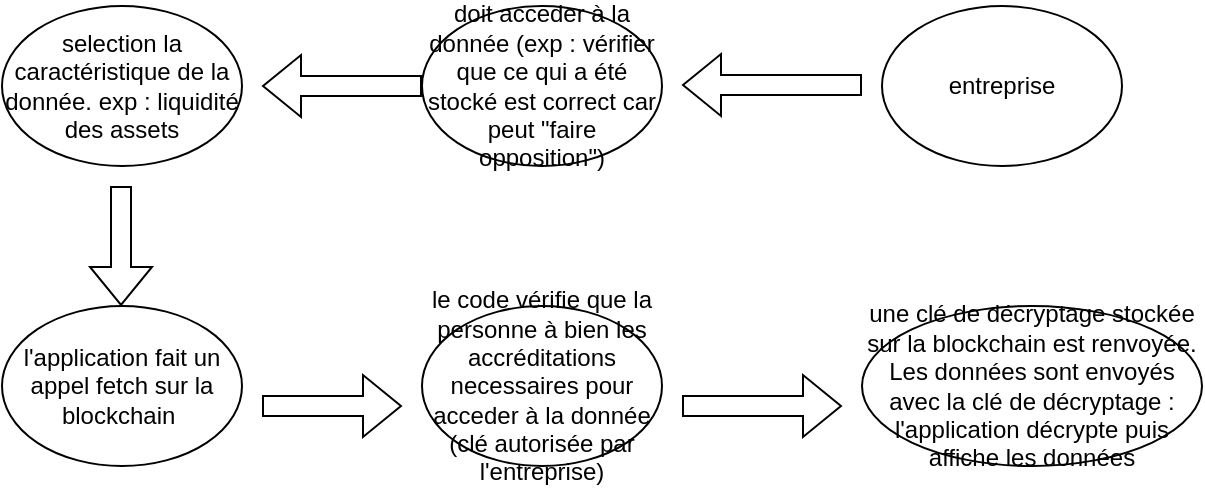 <mxfile version="27.0.5">
  <diagram name="Page-1" id="X9Ge4oZA_UkVIi6yfmRD">
    <mxGraphModel dx="786" dy="417" grid="1" gridSize="10" guides="1" tooltips="1" connect="1" arrows="1" fold="1" page="1" pageScale="1" pageWidth="827" pageHeight="1169" math="0" shadow="0">
      <root>
        <mxCell id="0" />
        <mxCell id="1" parent="0" />
        <mxCell id="aIzoLomIcetMJ4DEpjG2-3" value="doit acceder à la donnée (exp : vérifier que ce qui a été stocké est correct car peut &quot;faire opposition&quot;)" style="ellipse;whiteSpace=wrap;html=1;" vertex="1" parent="1">
          <mxGeometry x="320" y="30" width="120" height="80" as="geometry" />
        </mxCell>
        <mxCell id="aIzoLomIcetMJ4DEpjG2-4" value="entreprise" style="ellipse;whiteSpace=wrap;html=1;" vertex="1" parent="1">
          <mxGeometry x="550" y="30" width="120" height="80" as="geometry" />
        </mxCell>
        <mxCell id="aIzoLomIcetMJ4DEpjG2-5" value="" style="shape=flexArrow;endArrow=classic;html=1;rounded=0;" edge="1" parent="1">
          <mxGeometry width="50" height="50" relative="1" as="geometry">
            <mxPoint x="540" y="69.5" as="sourcePoint" />
            <mxPoint x="450" y="69.5" as="targetPoint" />
          </mxGeometry>
        </mxCell>
        <mxCell id="aIzoLomIcetMJ4DEpjG2-6" value="le code vérifie que la personne à bien les accréditations necessaires pour acceder à la donnée (clé autorisée par l&#39;entreprise)" style="ellipse;whiteSpace=wrap;html=1;" vertex="1" parent="1">
          <mxGeometry x="320" y="180" width="120" height="80" as="geometry" />
        </mxCell>
        <mxCell id="aIzoLomIcetMJ4DEpjG2-7" value="une clé de décryptage stockée sur la blockchain est renvoyée. Les données sont envoyés avec la clé de décryptage : l&#39;application décrypte puis affiche les données" style="ellipse;whiteSpace=wrap;html=1;" vertex="1" parent="1">
          <mxGeometry x="540" y="180" width="170" height="80" as="geometry" />
        </mxCell>
        <mxCell id="aIzoLomIcetMJ4DEpjG2-8" value="" style="shape=flexArrow;endArrow=classic;html=1;rounded=0;exitX=0;exitY=0.5;exitDx=0;exitDy=0;" edge="1" parent="1" source="aIzoLomIcetMJ4DEpjG2-3">
          <mxGeometry width="50" height="50" relative="1" as="geometry">
            <mxPoint x="200" y="90" as="sourcePoint" />
            <mxPoint x="240" y="70" as="targetPoint" />
          </mxGeometry>
        </mxCell>
        <mxCell id="aIzoLomIcetMJ4DEpjG2-9" value="selection la caractéristique de la donnée. exp : liquidité des assets" style="ellipse;whiteSpace=wrap;html=1;" vertex="1" parent="1">
          <mxGeometry x="110" y="30" width="120" height="80" as="geometry" />
        </mxCell>
        <mxCell id="aIzoLomIcetMJ4DEpjG2-10" value="" style="shape=flexArrow;endArrow=classic;html=1;rounded=0;" edge="1" parent="1">
          <mxGeometry width="50" height="50" relative="1" as="geometry">
            <mxPoint x="169.5" y="120" as="sourcePoint" />
            <mxPoint x="169.5" y="180" as="targetPoint" />
          </mxGeometry>
        </mxCell>
        <mxCell id="aIzoLomIcetMJ4DEpjG2-11" value="l&#39;application fait un appel fetch sur la blockchain&amp;nbsp;" style="ellipse;whiteSpace=wrap;html=1;" vertex="1" parent="1">
          <mxGeometry x="110" y="180" width="120" height="80" as="geometry" />
        </mxCell>
        <mxCell id="aIzoLomIcetMJ4DEpjG2-12" value="" style="shape=flexArrow;endArrow=classic;html=1;rounded=0;" edge="1" parent="1">
          <mxGeometry width="50" height="50" relative="1" as="geometry">
            <mxPoint x="240" y="230" as="sourcePoint" />
            <mxPoint x="310" y="230" as="targetPoint" />
          </mxGeometry>
        </mxCell>
        <mxCell id="aIzoLomIcetMJ4DEpjG2-14" value="" style="shape=flexArrow;endArrow=classic;html=1;rounded=0;" edge="1" parent="1">
          <mxGeometry width="50" height="50" relative="1" as="geometry">
            <mxPoint x="450" y="230" as="sourcePoint" />
            <mxPoint x="530" y="230" as="targetPoint" />
          </mxGeometry>
        </mxCell>
      </root>
    </mxGraphModel>
  </diagram>
</mxfile>
